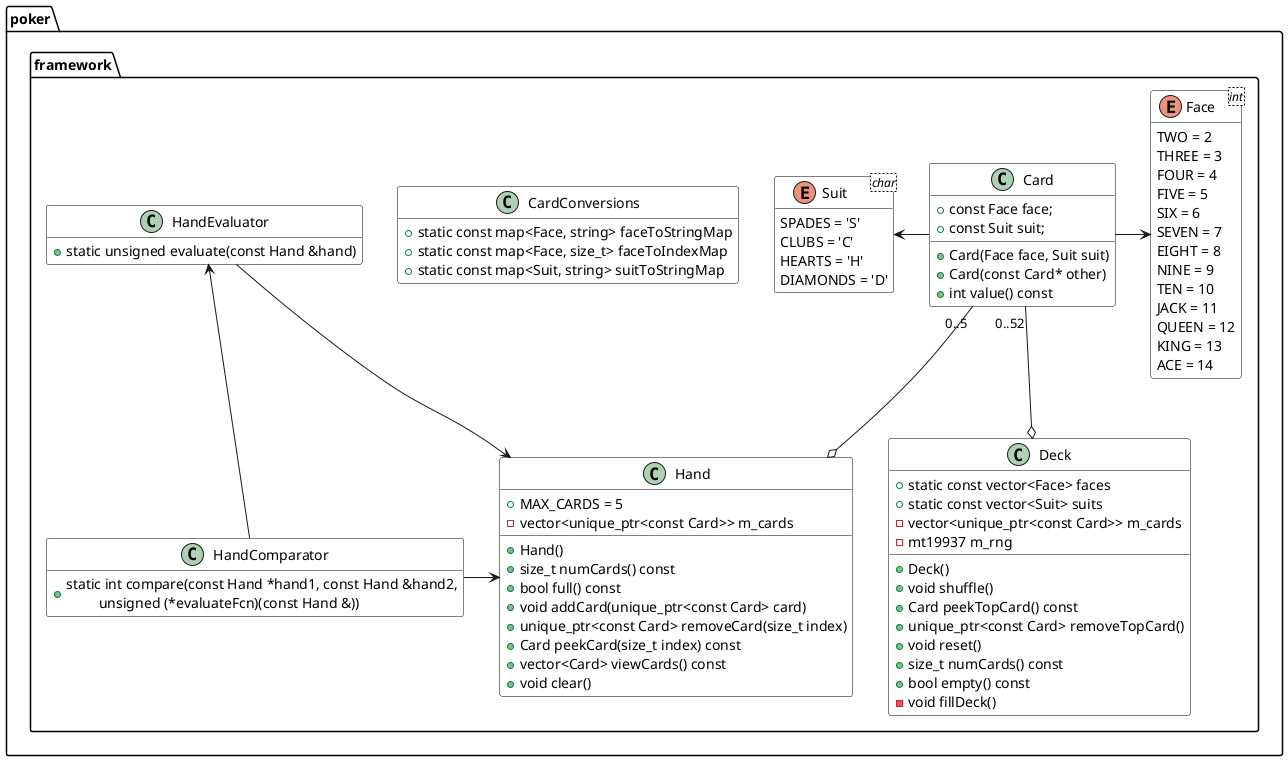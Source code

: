 @startuml

skinparam ClassBorderColor black
skinparam ClassBackgroundColor white

package poker {
package framework {
    enum Suit <char> {
        SPADES = 'S'
        CLUBS = 'C'
        HEARTS = 'H'
        DIAMONDS = 'D'
    }
    hide Suit methods

    enum Face <int> {
        TWO = 2
        THREE = 3
        FOUR = 4
        FIVE = 5
        SIX = 6
        SEVEN = 7
        EIGHT = 8
        NINE = 9
        TEN = 10
        JACK = 11
        QUEEN = 12
        KING = 13
        ACE = 14
    }
    hide Face methods

    class Card {
        +const Face face;
        +const Suit suit;
        +Card(Face face, Suit suit)
        +Card(const Card* other)
        +int value() const
    }

    class Hand {
        +MAX_CARDS = 5
        -vector<unique_ptr<const Card>> m_cards
        +Hand()
        +size_t numCards() const
        +bool full() const
        +void addCard(unique_ptr<const Card> card)
        +unique_ptr<const Card> removeCard(size_t index)
        +Card peekCard(size_t index) const
        +vector<Card> viewCards() const
        +void clear()
    }

    class Deck {
        +static const vector<Face> faces
        +static const vector<Suit> suits
        -vector<unique_ptr<const Card>> m_cards
        -mt19937 m_rng
        +Deck()
        +void shuffle()
        +Card peekTopCard() const
        +unique_ptr<const Card> removeTopCard()
        +void reset()
        +size_t numCards() const
        +bool empty() const
        -void fillDeck()
    }

    class CardConversions {
        +static const map<Face, string> faceToStringMap
        +static const map<Face, size_t> faceToIndexMap
        +static const map<Suit, string> suitToStringMap
    }
    hide CardConversions methods

    class HandEvaluator {
        +static unsigned evaluate(const Hand &hand)
    }
    hide HandEvaluator attributes

    class HandComparator {
        +static int compare(const Hand *hand1, const Hand &hand2,\n\t unsigned (*evaluateFcn)(const Hand &))
    }
    hide HandComparator attributes

    Card -> Face
    Suit <- Card
    Card "0..5" --o Hand
    Card "0..52" --o Deck
    HandComparator -> Hand
    HandEvaluator --> Hand
    HandEvaluator <-- HandComparator
}
}

@enduml